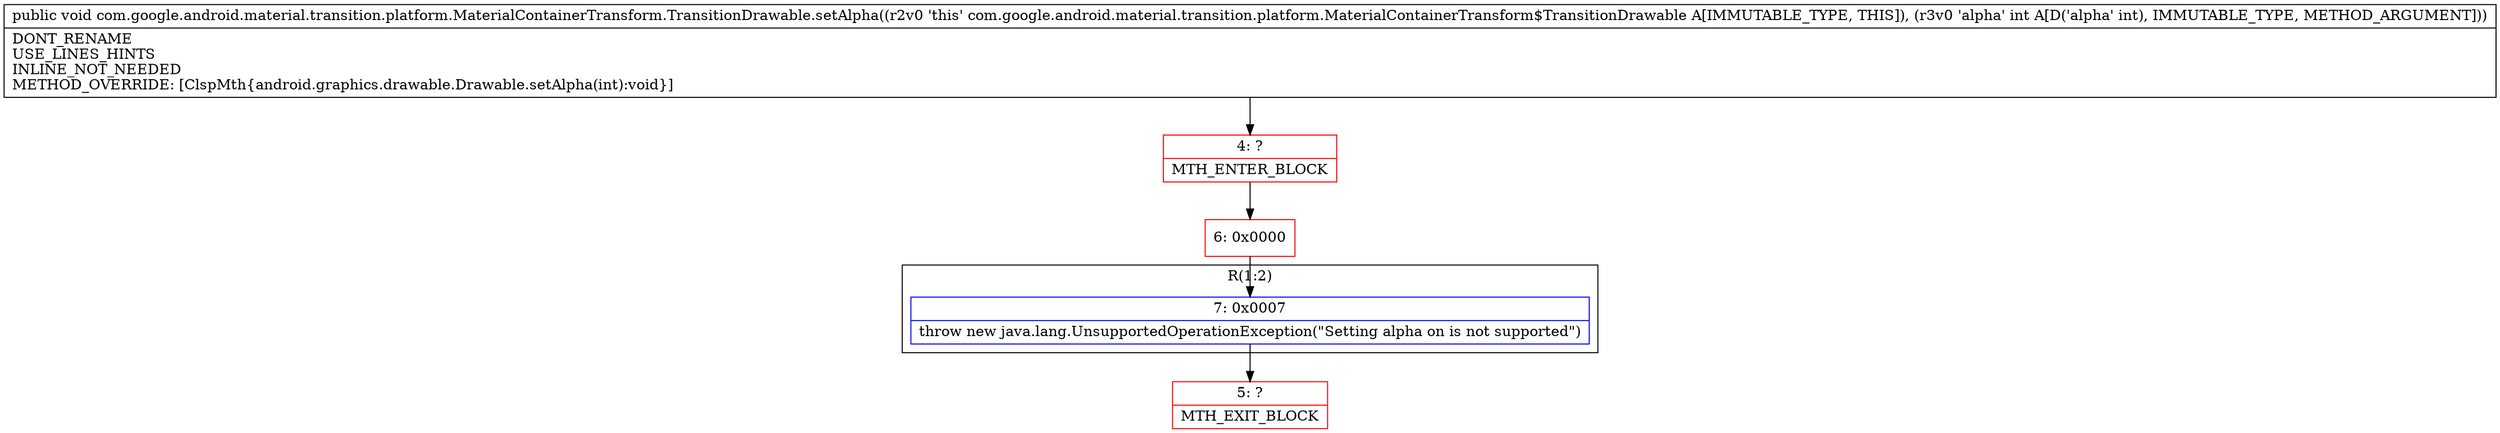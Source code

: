 digraph "CFG forcom.google.android.material.transition.platform.MaterialContainerTransform.TransitionDrawable.setAlpha(I)V" {
subgraph cluster_Region_1409687608 {
label = "R(1:2)";
node [shape=record,color=blue];
Node_7 [shape=record,label="{7\:\ 0x0007|throw new java.lang.UnsupportedOperationException(\"Setting alpha on is not supported\")\l}"];
}
Node_4 [shape=record,color=red,label="{4\:\ ?|MTH_ENTER_BLOCK\l}"];
Node_6 [shape=record,color=red,label="{6\:\ 0x0000}"];
Node_5 [shape=record,color=red,label="{5\:\ ?|MTH_EXIT_BLOCK\l}"];
MethodNode[shape=record,label="{public void com.google.android.material.transition.platform.MaterialContainerTransform.TransitionDrawable.setAlpha((r2v0 'this' com.google.android.material.transition.platform.MaterialContainerTransform$TransitionDrawable A[IMMUTABLE_TYPE, THIS]), (r3v0 'alpha' int A[D('alpha' int), IMMUTABLE_TYPE, METHOD_ARGUMENT]))  | DONT_RENAME\lUSE_LINES_HINTS\lINLINE_NOT_NEEDED\lMETHOD_OVERRIDE: [ClspMth\{android.graphics.drawable.Drawable.setAlpha(int):void\}]\l}"];
MethodNode -> Node_4;Node_7 -> Node_5;
Node_4 -> Node_6;
Node_6 -> Node_7;
}

